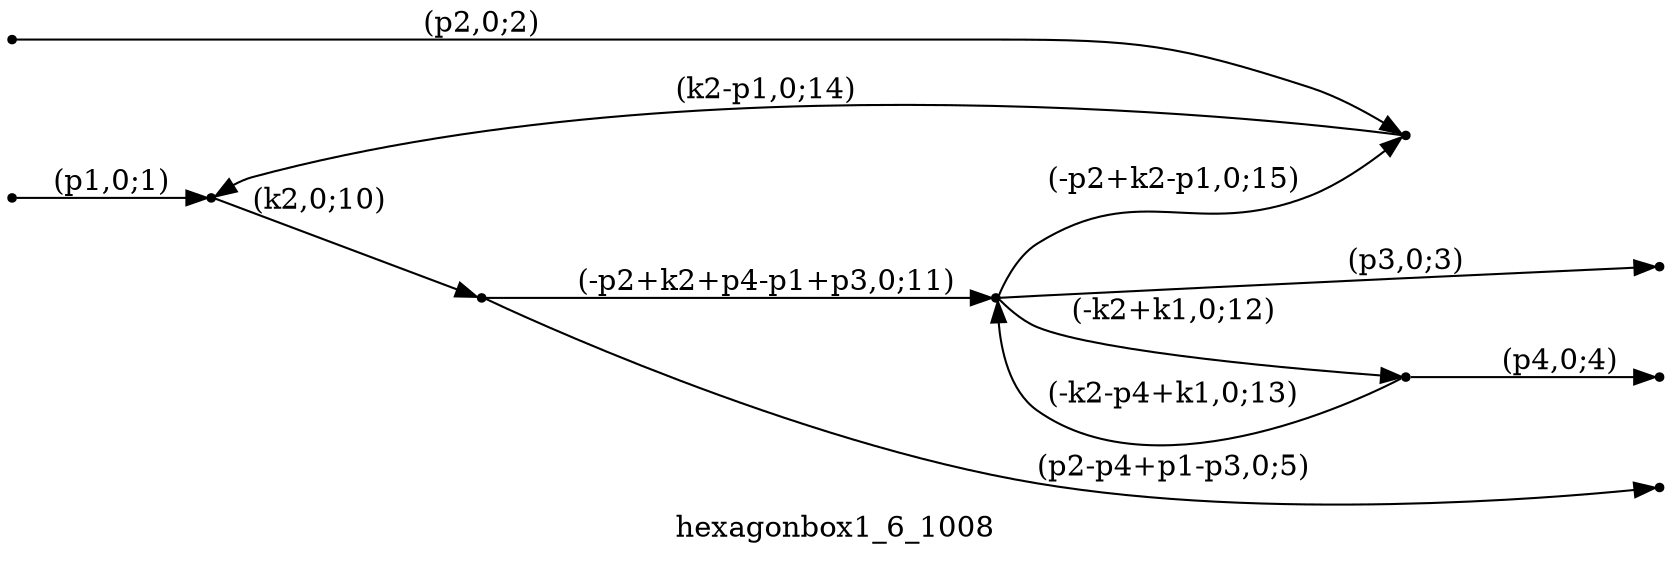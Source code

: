 digraph hexagonbox1_6_1008 {
  label="hexagonbox1_6_1008";
  rankdir="LR";
  subgraph edges {
    -1 -> 4 [label="(p1,0;1)"];
    -2 -> 5 [label="(p2,0;2)"];
    3 -> -3 [label="(p3,0;3)"];
    2 -> -4 [label="(p4,0;4)"];
    1 -> -5 [label="(p2-p4+p1-p3,0;5)"];
    4 -> 1 [label="(k2,0;10)"];
    1 -> 3 [label="(-p2+k2+p4-p1+p3,0;11)"];
    3 -> 2 [label="(-k2+k1,0;12)"];
    2 -> 3 [label="(-k2-p4+k1,0;13)"];
    5 -> 4 [label="(k2-p1,0;14)"];
    3 -> 5 [label="(-p2+k2-p1,0;15)"];
  }
  subgraph incoming { rank="source"; -1; -2; }
  subgraph outgoing { rank="sink"; -3; -4; -5; }
-5 [shape=point];
-4 [shape=point];
-3 [shape=point];
-2 [shape=point];
-1 [shape=point];
1 [shape=point];
2 [shape=point];
3 [shape=point];
4 [shape=point];
5 [shape=point];
}

